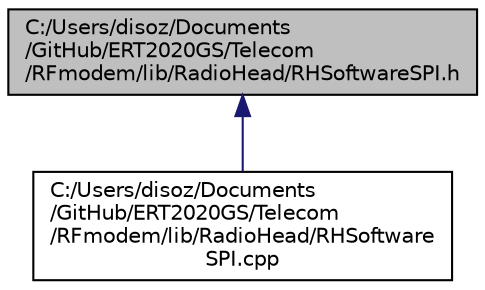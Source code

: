 digraph "C:/Users/disoz/Documents/GitHub/ERT2020GS/Telecom/RFmodem/lib/RadioHead/RHSoftwareSPI.h"
{
 // LATEX_PDF_SIZE
  edge [fontname="Helvetica",fontsize="10",labelfontname="Helvetica",labelfontsize="10"];
  node [fontname="Helvetica",fontsize="10",shape=record];
  Node1 [label="C:/Users/disoz/Documents\l/GitHub/ERT2020GS/Telecom\l/RFmodem/lib/RadioHead/RHSoftwareSPI.h",height=0.2,width=0.4,color="black", fillcolor="grey75", style="filled", fontcolor="black",tooltip=" "];
  Node1 -> Node2 [dir="back",color="midnightblue",fontsize="10",style="solid",fontname="Helvetica"];
  Node2 [label="C:/Users/disoz/Documents\l/GitHub/ERT2020GS/Telecom\l/RFmodem/lib/RadioHead/RHSoftware\lSPI.cpp",height=0.2,width=0.4,color="black", fillcolor="white", style="filled",URL="$_r_h_software_s_p_i_8cpp.html",tooltip=" "];
}
